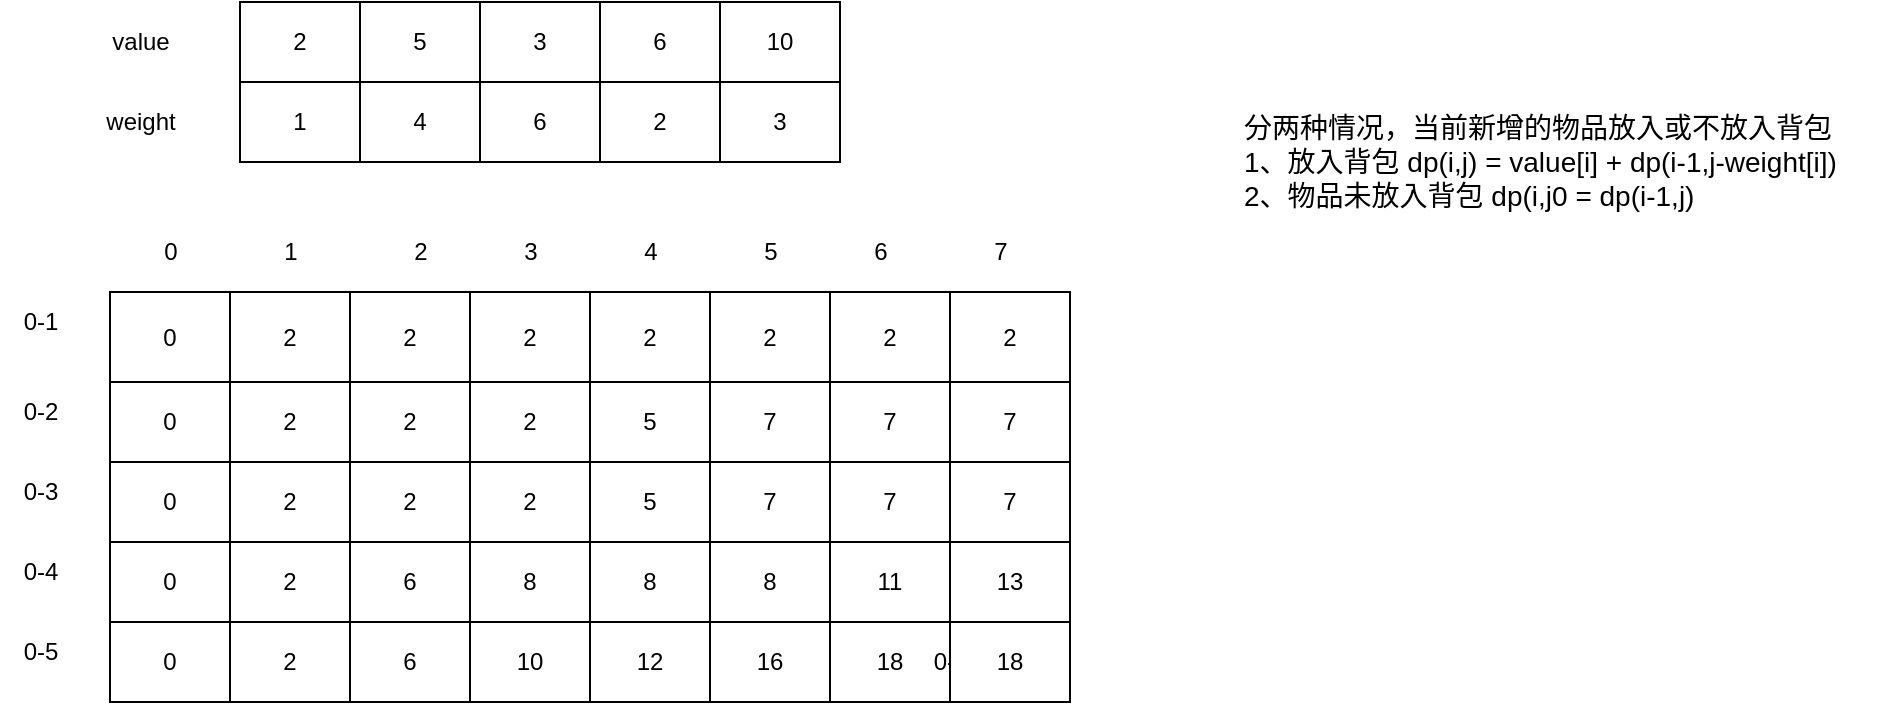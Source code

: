 <mxfile>
    <diagram id="NWHV2WM4giqxLmdS10su" name="Page-1">
        <mxGraphModel dx="1066" dy="779" grid="1" gridSize="10" guides="1" tooltips="1" connect="1" arrows="1" fold="1" page="0" pageScale="1" pageWidth="850" pageHeight="1100" math="0" shadow="0">
            <root>
                <object label="" id="0">
                    <mxCell/>
                </object>
                <mxCell id="1" parent="0"/>
                <mxCell id="2" value="" style="shape=table;startSize=0;container=1;collapsible=0;childLayout=tableLayout;" parent="1" vertex="1">
                    <mxGeometry x="15" y="65" width="420" height="205" as="geometry"/>
                </mxCell>
                <mxCell id="52" value="" style="shape=tableRow;horizontal=0;startSize=0;swimlaneHead=0;swimlaneBody=0;top=0;left=0;bottom=0;right=0;collapsible=0;dropTarget=0;fillColor=none;points=[[0,0.5],[1,0.5]];portConstraint=eastwest;" parent="2" vertex="1">
                    <mxGeometry width="420" height="45" as="geometry"/>
                </mxCell>
                <mxCell id="53" value="0" style="shape=partialRectangle;html=1;whiteSpace=wrap;connectable=0;overflow=hidden;fillColor=none;top=0;left=0;bottom=0;right=0;pointerEvents=1;" parent="52" vertex="1">
                    <mxGeometry width="60" height="45" as="geometry">
                        <mxRectangle width="60" height="45" as="alternateBounds"/>
                    </mxGeometry>
                </mxCell>
                <mxCell id="54" value="2" style="shape=partialRectangle;html=1;whiteSpace=wrap;connectable=0;overflow=hidden;fillColor=none;top=0;left=0;bottom=0;right=0;pointerEvents=1;" parent="52" vertex="1">
                    <mxGeometry x="60" width="60" height="45" as="geometry">
                        <mxRectangle width="60" height="45" as="alternateBounds"/>
                    </mxGeometry>
                </mxCell>
                <mxCell id="55" value="2" style="shape=partialRectangle;html=1;whiteSpace=wrap;connectable=0;overflow=hidden;fillColor=none;top=0;left=0;bottom=0;right=0;pointerEvents=1;" parent="52" vertex="1">
                    <mxGeometry x="120" width="60" height="45" as="geometry">
                        <mxRectangle width="60" height="45" as="alternateBounds"/>
                    </mxGeometry>
                </mxCell>
                <mxCell id="56" value="2" style="shape=partialRectangle;html=1;whiteSpace=wrap;connectable=0;overflow=hidden;fillColor=none;top=0;left=0;bottom=0;right=0;pointerEvents=1;" parent="52" vertex="1">
                    <mxGeometry x="180" width="60" height="45" as="geometry">
                        <mxRectangle width="60" height="45" as="alternateBounds"/>
                    </mxGeometry>
                </mxCell>
                <mxCell id="57" value="2" style="shape=partialRectangle;html=1;whiteSpace=wrap;connectable=0;overflow=hidden;fillColor=none;top=0;left=0;bottom=0;right=0;pointerEvents=1;" parent="52" vertex="1">
                    <mxGeometry x="240" width="60" height="45" as="geometry">
                        <mxRectangle width="60" height="45" as="alternateBounds"/>
                    </mxGeometry>
                </mxCell>
                <mxCell id="58" value="2" style="shape=partialRectangle;html=1;whiteSpace=wrap;connectable=0;overflow=hidden;fillColor=none;top=0;left=0;bottom=0;right=0;pointerEvents=1;" parent="52" vertex="1">
                    <mxGeometry x="300" width="60" height="45" as="geometry">
                        <mxRectangle width="60" height="45" as="alternateBounds"/>
                    </mxGeometry>
                </mxCell>
                <mxCell id="59" value="2" style="shape=partialRectangle;html=1;whiteSpace=wrap;connectable=0;overflow=hidden;fillColor=none;top=0;left=0;bottom=0;right=0;pointerEvents=1;" parent="52" vertex="1">
                    <mxGeometry x="360" width="60" height="45" as="geometry">
                        <mxRectangle width="60" height="45" as="alternateBounds"/>
                    </mxGeometry>
                </mxCell>
                <mxCell id="3" value="" style="shape=tableRow;horizontal=0;startSize=0;swimlaneHead=0;swimlaneBody=0;top=0;left=0;bottom=0;right=0;collapsible=0;dropTarget=0;fillColor=none;points=[[0,0.5],[1,0.5]];portConstraint=eastwest;" parent="2" vertex="1">
                    <mxGeometry y="45" width="420" height="40" as="geometry"/>
                </mxCell>
                <mxCell id="4" value="0" style="shape=partialRectangle;html=1;whiteSpace=wrap;connectable=0;overflow=hidden;fillColor=none;top=0;left=0;bottom=0;right=0;pointerEvents=1;" parent="3" vertex="1">
                    <mxGeometry width="60" height="40" as="geometry">
                        <mxRectangle width="60" height="40" as="alternateBounds"/>
                    </mxGeometry>
                </mxCell>
                <mxCell id="5" value="2" style="shape=partialRectangle;html=1;whiteSpace=wrap;connectable=0;overflow=hidden;fillColor=none;top=0;left=0;bottom=0;right=0;pointerEvents=1;" parent="3" vertex="1">
                    <mxGeometry x="60" width="60" height="40" as="geometry">
                        <mxRectangle width="60" height="40" as="alternateBounds"/>
                    </mxGeometry>
                </mxCell>
                <mxCell id="6" value="2" style="shape=partialRectangle;html=1;whiteSpace=wrap;connectable=0;overflow=hidden;fillColor=none;top=0;left=0;bottom=0;right=0;pointerEvents=1;" parent="3" vertex="1">
                    <mxGeometry x="120" width="60" height="40" as="geometry">
                        <mxRectangle width="60" height="40" as="alternateBounds"/>
                    </mxGeometry>
                </mxCell>
                <mxCell id="7" value="2" style="shape=partialRectangle;html=1;whiteSpace=wrap;connectable=0;overflow=hidden;fillColor=none;top=0;left=0;bottom=0;right=0;pointerEvents=1;" parent="3" vertex="1">
                    <mxGeometry x="180" width="60" height="40" as="geometry">
                        <mxRectangle width="60" height="40" as="alternateBounds"/>
                    </mxGeometry>
                </mxCell>
                <mxCell id="8" value="5" style="shape=partialRectangle;html=1;whiteSpace=wrap;connectable=0;overflow=hidden;fillColor=none;top=0;left=0;bottom=0;right=0;pointerEvents=1;" parent="3" vertex="1">
                    <mxGeometry x="240" width="60" height="40" as="geometry">
                        <mxRectangle width="60" height="40" as="alternateBounds"/>
                    </mxGeometry>
                </mxCell>
                <mxCell id="9" value="7" style="shape=partialRectangle;html=1;whiteSpace=wrap;connectable=0;overflow=hidden;fillColor=none;top=0;left=0;bottom=0;right=0;pointerEvents=1;" parent="3" vertex="1">
                    <mxGeometry x="300" width="60" height="40" as="geometry">
                        <mxRectangle width="60" height="40" as="alternateBounds"/>
                    </mxGeometry>
                </mxCell>
                <mxCell id="10" value="7" style="shape=partialRectangle;html=1;whiteSpace=wrap;connectable=0;overflow=hidden;fillColor=none;top=0;left=0;bottom=0;right=0;pointerEvents=1;" parent="3" vertex="1">
                    <mxGeometry x="360" width="60" height="40" as="geometry">
                        <mxRectangle width="60" height="40" as="alternateBounds"/>
                    </mxGeometry>
                </mxCell>
                <mxCell id="11" value="" style="shape=tableRow;horizontal=0;startSize=0;swimlaneHead=0;swimlaneBody=0;top=0;left=0;bottom=0;right=0;collapsible=0;dropTarget=0;fillColor=none;points=[[0,0.5],[1,0.5]];portConstraint=eastwest;" parent="2" vertex="1">
                    <mxGeometry y="85" width="420" height="40" as="geometry"/>
                </mxCell>
                <mxCell id="12" value="0" style="shape=partialRectangle;html=1;whiteSpace=wrap;connectable=0;overflow=hidden;fillColor=none;top=0;left=0;bottom=0;right=0;pointerEvents=1;" parent="11" vertex="1">
                    <mxGeometry width="60" height="40" as="geometry">
                        <mxRectangle width="60" height="40" as="alternateBounds"/>
                    </mxGeometry>
                </mxCell>
                <mxCell id="13" value="2" style="shape=partialRectangle;html=1;whiteSpace=wrap;connectable=0;overflow=hidden;fillColor=none;top=0;left=0;bottom=0;right=0;pointerEvents=1;" parent="11" vertex="1">
                    <mxGeometry x="60" width="60" height="40" as="geometry">
                        <mxRectangle width="60" height="40" as="alternateBounds"/>
                    </mxGeometry>
                </mxCell>
                <mxCell id="14" value="2" style="shape=partialRectangle;html=1;whiteSpace=wrap;connectable=0;overflow=hidden;fillColor=none;top=0;left=0;bottom=0;right=0;pointerEvents=1;" parent="11" vertex="1">
                    <mxGeometry x="120" width="60" height="40" as="geometry">
                        <mxRectangle width="60" height="40" as="alternateBounds"/>
                    </mxGeometry>
                </mxCell>
                <mxCell id="15" value="2" style="shape=partialRectangle;html=1;whiteSpace=wrap;connectable=0;overflow=hidden;fillColor=none;top=0;left=0;bottom=0;right=0;pointerEvents=1;" parent="11" vertex="1">
                    <mxGeometry x="180" width="60" height="40" as="geometry">
                        <mxRectangle width="60" height="40" as="alternateBounds"/>
                    </mxGeometry>
                </mxCell>
                <mxCell id="16" value="5" style="shape=partialRectangle;html=1;whiteSpace=wrap;connectable=0;overflow=hidden;fillColor=none;top=0;left=0;bottom=0;right=0;pointerEvents=1;" parent="11" vertex="1">
                    <mxGeometry x="240" width="60" height="40" as="geometry">
                        <mxRectangle width="60" height="40" as="alternateBounds"/>
                    </mxGeometry>
                </mxCell>
                <mxCell id="17" value="7" style="shape=partialRectangle;html=1;whiteSpace=wrap;connectable=0;overflow=hidden;fillColor=none;top=0;left=0;bottom=0;right=0;pointerEvents=1;" parent="11" vertex="1">
                    <mxGeometry x="300" width="60" height="40" as="geometry">
                        <mxRectangle width="60" height="40" as="alternateBounds"/>
                    </mxGeometry>
                </mxCell>
                <mxCell id="18" value="7" style="shape=partialRectangle;html=1;whiteSpace=wrap;connectable=0;overflow=hidden;fillColor=none;top=0;left=0;bottom=0;right=0;pointerEvents=1;" parent="11" vertex="1">
                    <mxGeometry x="360" width="60" height="40" as="geometry">
                        <mxRectangle width="60" height="40" as="alternateBounds"/>
                    </mxGeometry>
                </mxCell>
                <mxCell id="19" value="" style="shape=tableRow;horizontal=0;startSize=0;swimlaneHead=0;swimlaneBody=0;top=0;left=0;bottom=0;right=0;collapsible=0;dropTarget=0;fillColor=none;points=[[0,0.5],[1,0.5]];portConstraint=eastwest;" parent="2" vertex="1">
                    <mxGeometry y="125" width="420" height="40" as="geometry"/>
                </mxCell>
                <mxCell id="20" value="0" style="shape=partialRectangle;html=1;whiteSpace=wrap;connectable=0;overflow=hidden;fillColor=none;top=0;left=0;bottom=0;right=0;pointerEvents=1;" parent="19" vertex="1">
                    <mxGeometry width="60" height="40" as="geometry">
                        <mxRectangle width="60" height="40" as="alternateBounds"/>
                    </mxGeometry>
                </mxCell>
                <mxCell id="21" value="2" style="shape=partialRectangle;html=1;whiteSpace=wrap;connectable=0;overflow=hidden;fillColor=none;top=0;left=0;bottom=0;right=0;pointerEvents=1;" parent="19" vertex="1">
                    <mxGeometry x="60" width="60" height="40" as="geometry">
                        <mxRectangle width="60" height="40" as="alternateBounds"/>
                    </mxGeometry>
                </mxCell>
                <mxCell id="22" value="6" style="shape=partialRectangle;html=1;whiteSpace=wrap;connectable=0;overflow=hidden;fillColor=none;top=0;left=0;bottom=0;right=0;pointerEvents=1;" parent="19" vertex="1">
                    <mxGeometry x="120" width="60" height="40" as="geometry">
                        <mxRectangle width="60" height="40" as="alternateBounds"/>
                    </mxGeometry>
                </mxCell>
                <mxCell id="23" value="8" style="shape=partialRectangle;html=1;whiteSpace=wrap;connectable=0;overflow=hidden;fillColor=none;top=0;left=0;bottom=0;right=0;pointerEvents=1;" parent="19" vertex="1">
                    <mxGeometry x="180" width="60" height="40" as="geometry">
                        <mxRectangle width="60" height="40" as="alternateBounds"/>
                    </mxGeometry>
                </mxCell>
                <mxCell id="24" value="8" style="shape=partialRectangle;html=1;whiteSpace=wrap;connectable=0;overflow=hidden;fillColor=none;top=0;left=0;bottom=0;right=0;pointerEvents=1;" parent="19" vertex="1">
                    <mxGeometry x="240" width="60" height="40" as="geometry">
                        <mxRectangle width="60" height="40" as="alternateBounds"/>
                    </mxGeometry>
                </mxCell>
                <mxCell id="25" value="8" style="shape=partialRectangle;html=1;whiteSpace=wrap;connectable=0;overflow=hidden;fillColor=none;top=0;left=0;bottom=0;right=0;pointerEvents=1;" parent="19" vertex="1">
                    <mxGeometry x="300" width="60" height="40" as="geometry">
                        <mxRectangle width="60" height="40" as="alternateBounds"/>
                    </mxGeometry>
                </mxCell>
                <mxCell id="26" value="11" style="shape=partialRectangle;html=1;whiteSpace=wrap;connectable=0;overflow=hidden;fillColor=none;top=0;left=0;bottom=0;right=0;pointerEvents=1;" parent="19" vertex="1">
                    <mxGeometry x="360" width="60" height="40" as="geometry">
                        <mxRectangle width="60" height="40" as="alternateBounds"/>
                    </mxGeometry>
                </mxCell>
                <mxCell id="27" value="" style="shape=tableRow;horizontal=0;startSize=0;swimlaneHead=0;swimlaneBody=0;top=0;left=0;bottom=0;right=0;collapsible=0;dropTarget=0;fillColor=none;points=[[0,0.5],[1,0.5]];portConstraint=eastwest;" parent="2" vertex="1">
                    <mxGeometry y="165" width="420" height="40" as="geometry"/>
                </mxCell>
                <mxCell id="28" value="0" style="shape=partialRectangle;html=1;whiteSpace=wrap;connectable=0;overflow=hidden;fillColor=none;top=0;left=0;bottom=0;right=0;pointerEvents=1;" parent="27" vertex="1">
                    <mxGeometry width="60" height="40" as="geometry">
                        <mxRectangle width="60" height="40" as="alternateBounds"/>
                    </mxGeometry>
                </mxCell>
                <mxCell id="29" value="2" style="shape=partialRectangle;html=1;whiteSpace=wrap;connectable=0;overflow=hidden;fillColor=none;top=0;left=0;bottom=0;right=0;pointerEvents=1;" parent="27" vertex="1">
                    <mxGeometry x="60" width="60" height="40" as="geometry">
                        <mxRectangle width="60" height="40" as="alternateBounds"/>
                    </mxGeometry>
                </mxCell>
                <mxCell id="30" value="6" style="shape=partialRectangle;html=1;whiteSpace=wrap;connectable=0;overflow=hidden;fillColor=none;top=0;left=0;bottom=0;right=0;pointerEvents=1;" parent="27" vertex="1">
                    <mxGeometry x="120" width="60" height="40" as="geometry">
                        <mxRectangle width="60" height="40" as="alternateBounds"/>
                    </mxGeometry>
                </mxCell>
                <mxCell id="31" value="10" style="shape=partialRectangle;html=1;whiteSpace=wrap;connectable=0;overflow=hidden;fillColor=none;top=0;left=0;bottom=0;right=0;pointerEvents=1;" parent="27" vertex="1">
                    <mxGeometry x="180" width="60" height="40" as="geometry">
                        <mxRectangle width="60" height="40" as="alternateBounds"/>
                    </mxGeometry>
                </mxCell>
                <mxCell id="32" value="12" style="shape=partialRectangle;html=1;whiteSpace=wrap;connectable=0;overflow=hidden;fillColor=none;top=0;left=0;bottom=0;right=0;pointerEvents=1;" parent="27" vertex="1">
                    <mxGeometry x="240" width="60" height="40" as="geometry">
                        <mxRectangle width="60" height="40" as="alternateBounds"/>
                    </mxGeometry>
                </mxCell>
                <mxCell id="33" value="16" style="shape=partialRectangle;html=1;whiteSpace=wrap;connectable=0;overflow=hidden;fillColor=none;top=0;left=0;bottom=0;right=0;pointerEvents=1;" parent="27" vertex="1">
                    <mxGeometry x="300" width="60" height="40" as="geometry">
                        <mxRectangle width="60" height="40" as="alternateBounds"/>
                    </mxGeometry>
                </mxCell>
                <mxCell id="34" value="18" style="shape=partialRectangle;html=1;whiteSpace=wrap;connectable=0;overflow=hidden;fillColor=none;top=0;left=0;bottom=0;right=0;pointerEvents=1;" parent="27" vertex="1">
                    <mxGeometry x="360" width="60" height="40" as="geometry">
                        <mxRectangle width="60" height="40" as="alternateBounds"/>
                    </mxGeometry>
                </mxCell>
                <mxCell id="62" value="0-1" style="text;html=1;align=center;verticalAlign=middle;resizable=0;points=[];autosize=1;strokeColor=none;fillColor=none;" parent="27" vertex="1">
                    <mxGeometry x="420" width="NaN" height="40" as="geometry">
                        <mxRectangle width="NaN" height="40" as="alternateBounds"/>
                    </mxGeometry>
                </mxCell>
                <mxCell id="43" value="0" style="text;html=1;align=center;verticalAlign=middle;resizable=0;points=[];autosize=1;strokeColor=none;fillColor=none;" parent="1" vertex="1">
                    <mxGeometry x="30" y="30" width="30" height="30" as="geometry"/>
                </mxCell>
                <mxCell id="44" value="1" style="text;html=1;align=center;verticalAlign=middle;resizable=0;points=[];autosize=1;strokeColor=none;fillColor=none;" parent="1" vertex="1">
                    <mxGeometry x="90" y="30" width="30" height="30" as="geometry"/>
                </mxCell>
                <mxCell id="45" value="2" style="text;html=1;align=center;verticalAlign=middle;resizable=0;points=[];autosize=1;strokeColor=none;fillColor=none;" parent="1" vertex="1">
                    <mxGeometry x="155" y="30" width="30" height="30" as="geometry"/>
                </mxCell>
                <mxCell id="46" value="3" style="text;html=1;align=center;verticalAlign=middle;resizable=0;points=[];autosize=1;strokeColor=none;fillColor=none;" parent="1" vertex="1">
                    <mxGeometry x="210" y="30" width="30" height="30" as="geometry"/>
                </mxCell>
                <mxCell id="48" value="5" style="text;html=1;align=center;verticalAlign=middle;resizable=0;points=[];autosize=1;strokeColor=none;fillColor=none;" parent="1" vertex="1">
                    <mxGeometry x="330" y="30" width="30" height="30" as="geometry"/>
                </mxCell>
                <mxCell id="49" value="6" style="text;html=1;align=center;verticalAlign=middle;resizable=0;points=[];autosize=1;strokeColor=none;fillColor=none;" parent="1" vertex="1">
                    <mxGeometry x="385" y="30" width="30" height="30" as="geometry"/>
                </mxCell>
                <mxCell id="50" value="4" style="text;html=1;align=center;verticalAlign=middle;resizable=0;points=[];autosize=1;strokeColor=none;fillColor=none;" parent="1" vertex="1">
                    <mxGeometry x="270" y="30" width="30" height="30" as="geometry"/>
                </mxCell>
                <mxCell id="61" value="0-1" style="text;html=1;align=center;verticalAlign=middle;resizable=0;points=[];autosize=1;strokeColor=none;fillColor=none;" parent="1" vertex="1">
                    <mxGeometry x="-40" y="65" width="40" height="30" as="geometry"/>
                </mxCell>
                <mxCell id="64" value="0-2" style="text;html=1;align=center;verticalAlign=middle;resizable=0;points=[];autosize=1;strokeColor=none;fillColor=none;" parent="1" vertex="1">
                    <mxGeometry x="-40" y="110" width="40" height="30" as="geometry"/>
                </mxCell>
                <mxCell id="65" value="0-3" style="text;html=1;align=center;verticalAlign=middle;resizable=0;points=[];autosize=1;strokeColor=none;fillColor=none;" parent="1" vertex="1">
                    <mxGeometry x="-40" y="150" width="40" height="30" as="geometry"/>
                </mxCell>
                <mxCell id="66" value="0-4" style="text;html=1;align=center;verticalAlign=middle;resizable=0;points=[];autosize=1;strokeColor=none;fillColor=none;" parent="1" vertex="1">
                    <mxGeometry x="-40" y="190" width="40" height="30" as="geometry"/>
                </mxCell>
                <mxCell id="67" value="0-5" style="text;html=1;align=center;verticalAlign=middle;resizable=0;points=[];autosize=1;strokeColor=none;fillColor=none;" parent="1" vertex="1">
                    <mxGeometry x="-40" y="230" width="40" height="30" as="geometry"/>
                </mxCell>
                <mxCell id="68" value="" style="shape=table;startSize=0;container=1;collapsible=0;childLayout=tableLayout;" parent="1" vertex="1">
                    <mxGeometry x="80" y="-80" width="300" height="80" as="geometry"/>
                </mxCell>
                <mxCell id="69" value="" style="shape=tableRow;horizontal=0;startSize=0;swimlaneHead=0;swimlaneBody=0;top=0;left=0;bottom=0;right=0;collapsible=0;dropTarget=0;fillColor=none;points=[[0,0.5],[1,0.5]];portConstraint=eastwest;" parent="68" vertex="1">
                    <mxGeometry width="300" height="40" as="geometry"/>
                </mxCell>
                <mxCell id="70" value="2" style="shape=partialRectangle;html=1;whiteSpace=wrap;connectable=0;overflow=hidden;fillColor=none;top=0;left=0;bottom=0;right=0;pointerEvents=1;" parent="69" vertex="1">
                    <mxGeometry width="60" height="40" as="geometry">
                        <mxRectangle width="60" height="40" as="alternateBounds"/>
                    </mxGeometry>
                </mxCell>
                <mxCell id="71" value="5" style="shape=partialRectangle;html=1;whiteSpace=wrap;connectable=0;overflow=hidden;fillColor=none;top=0;left=0;bottom=0;right=0;pointerEvents=1;" parent="69" vertex="1">
                    <mxGeometry x="60" width="60" height="40" as="geometry">
                        <mxRectangle width="60" height="40" as="alternateBounds"/>
                    </mxGeometry>
                </mxCell>
                <mxCell id="72" value="3" style="shape=partialRectangle;html=1;whiteSpace=wrap;connectable=0;overflow=hidden;fillColor=none;top=0;left=0;bottom=0;right=0;pointerEvents=1;" parent="69" vertex="1">
                    <mxGeometry x="120" width="60" height="40" as="geometry">
                        <mxRectangle width="60" height="40" as="alternateBounds"/>
                    </mxGeometry>
                </mxCell>
                <mxCell id="73" value="6" style="shape=partialRectangle;html=1;whiteSpace=wrap;connectable=0;overflow=hidden;fillColor=none;top=0;left=0;bottom=0;right=0;pointerEvents=1;" parent="69" vertex="1">
                    <mxGeometry x="180" width="60" height="40" as="geometry">
                        <mxRectangle width="60" height="40" as="alternateBounds"/>
                    </mxGeometry>
                </mxCell>
                <mxCell id="74" value="10" style="shape=partialRectangle;html=1;whiteSpace=wrap;connectable=0;overflow=hidden;fillColor=none;top=0;left=0;bottom=0;right=0;pointerEvents=1;" parent="69" vertex="1">
                    <mxGeometry x="240" width="60" height="40" as="geometry">
                        <mxRectangle width="60" height="40" as="alternateBounds"/>
                    </mxGeometry>
                </mxCell>
                <mxCell id="75" value="" style="shape=tableRow;horizontal=0;startSize=0;swimlaneHead=0;swimlaneBody=0;top=0;left=0;bottom=0;right=0;collapsible=0;dropTarget=0;fillColor=none;points=[[0,0.5],[1,0.5]];portConstraint=eastwest;" parent="68" vertex="1">
                    <mxGeometry y="40" width="300" height="40" as="geometry"/>
                </mxCell>
                <mxCell id="76" value="1" style="shape=partialRectangle;html=1;whiteSpace=wrap;connectable=0;overflow=hidden;fillColor=none;top=0;left=0;bottom=0;right=0;pointerEvents=1;" parent="75" vertex="1">
                    <mxGeometry width="60" height="40" as="geometry">
                        <mxRectangle width="60" height="40" as="alternateBounds"/>
                    </mxGeometry>
                </mxCell>
                <mxCell id="77" value="4" style="shape=partialRectangle;html=1;whiteSpace=wrap;connectable=0;overflow=hidden;fillColor=none;top=0;left=0;bottom=0;right=0;pointerEvents=1;" parent="75" vertex="1">
                    <mxGeometry x="60" width="60" height="40" as="geometry">
                        <mxRectangle width="60" height="40" as="alternateBounds"/>
                    </mxGeometry>
                </mxCell>
                <mxCell id="78" value="6" style="shape=partialRectangle;html=1;whiteSpace=wrap;connectable=0;overflow=hidden;fillColor=none;top=0;left=0;bottom=0;right=0;pointerEvents=1;" parent="75" vertex="1">
                    <mxGeometry x="120" width="60" height="40" as="geometry">
                        <mxRectangle width="60" height="40" as="alternateBounds"/>
                    </mxGeometry>
                </mxCell>
                <mxCell id="79" value="2" style="shape=partialRectangle;html=1;whiteSpace=wrap;connectable=0;overflow=hidden;fillColor=none;top=0;left=0;bottom=0;right=0;pointerEvents=1;" parent="75" vertex="1">
                    <mxGeometry x="180" width="60" height="40" as="geometry">
                        <mxRectangle width="60" height="40" as="alternateBounds"/>
                    </mxGeometry>
                </mxCell>
                <mxCell id="80" value="3" style="shape=partialRectangle;html=1;whiteSpace=wrap;connectable=0;overflow=hidden;fillColor=none;top=0;left=0;bottom=0;right=0;pointerEvents=1;" parent="75" vertex="1">
                    <mxGeometry x="240" width="60" height="40" as="geometry">
                        <mxRectangle width="60" height="40" as="alternateBounds"/>
                    </mxGeometry>
                </mxCell>
                <mxCell id="81" value="value&lt;br&gt;" style="text;html=1;align=center;verticalAlign=middle;resizable=0;points=[];autosize=1;strokeColor=none;fillColor=none;" parent="1" vertex="1">
                    <mxGeometry x="5" y="-75" width="50" height="30" as="geometry"/>
                </mxCell>
                <mxCell id="82" value="weight&lt;br&gt;" style="text;html=1;align=center;verticalAlign=middle;resizable=0;points=[];autosize=1;strokeColor=none;fillColor=none;" parent="1" vertex="1">
                    <mxGeometry y="-35" width="60" height="30" as="geometry"/>
                </mxCell>
                <mxCell id="84" value="分两种情况，当前新增的物品放入或不放入背包&lt;br style=&quot;font-size: 14px;&quot;&gt;1、放入背包 dp(i,j) = value[i] + dp(i-1,j-weight[i])&lt;br style=&quot;font-size: 14px;&quot;&gt;2、物品未放入背包 dp(i,j0 = dp(i-1,j)" style="text;html=1;align=left;verticalAlign=middle;resizable=0;points=[];autosize=1;strokeColor=none;fillColor=none;fontSize=14;" parent="1" vertex="1">
                    <mxGeometry x="580" y="-30" width="320" height="60" as="geometry"/>
                </mxCell>
                <mxCell id="104" value="" style="shape=table;startSize=0;container=1;collapsible=0;childLayout=tableLayout;" vertex="1" parent="1">
                    <mxGeometry x="435" y="65" width="60" height="205" as="geometry"/>
                </mxCell>
                <mxCell id="105" value="" style="shape=tableRow;horizontal=0;startSize=0;swimlaneHead=0;swimlaneBody=0;top=0;left=0;bottom=0;right=0;collapsible=0;dropTarget=0;fillColor=none;points=[[0,0.5],[1,0.5]];portConstraint=eastwest;" vertex="1" parent="104">
                    <mxGeometry width="60" height="45" as="geometry"/>
                </mxCell>
                <mxCell id="106" value="2" style="shape=partialRectangle;html=1;whiteSpace=wrap;connectable=0;overflow=hidden;fillColor=none;top=0;left=0;bottom=0;right=0;pointerEvents=1;" vertex="1" parent="105">
                    <mxGeometry width="60" height="45" as="geometry">
                        <mxRectangle width="60" height="45" as="alternateBounds"/>
                    </mxGeometry>
                </mxCell>
                <mxCell id="107" value="" style="shape=tableRow;horizontal=0;startSize=0;swimlaneHead=0;swimlaneBody=0;top=0;left=0;bottom=0;right=0;collapsible=0;dropTarget=0;fillColor=none;points=[[0,0.5],[1,0.5]];portConstraint=eastwest;" vertex="1" parent="104">
                    <mxGeometry y="45" width="60" height="40" as="geometry"/>
                </mxCell>
                <mxCell id="108" value="7" style="shape=partialRectangle;html=1;whiteSpace=wrap;connectable=0;overflow=hidden;fillColor=none;top=0;left=0;bottom=0;right=0;pointerEvents=1;" vertex="1" parent="107">
                    <mxGeometry width="60" height="40" as="geometry">
                        <mxRectangle width="60" height="40" as="alternateBounds"/>
                    </mxGeometry>
                </mxCell>
                <mxCell id="109" value="" style="shape=tableRow;horizontal=0;startSize=0;swimlaneHead=0;swimlaneBody=0;top=0;left=0;bottom=0;right=0;collapsible=0;dropTarget=0;fillColor=none;points=[[0,0.5],[1,0.5]];portConstraint=eastwest;" vertex="1" parent="104">
                    <mxGeometry y="85" width="60" height="40" as="geometry"/>
                </mxCell>
                <mxCell id="110" value="7" style="shape=partialRectangle;html=1;whiteSpace=wrap;connectable=0;overflow=hidden;fillColor=none;top=0;left=0;bottom=0;right=0;pointerEvents=1;" vertex="1" parent="109">
                    <mxGeometry width="60" height="40" as="geometry">
                        <mxRectangle width="60" height="40" as="alternateBounds"/>
                    </mxGeometry>
                </mxCell>
                <mxCell id="111" value="" style="shape=tableRow;horizontal=0;startSize=0;swimlaneHead=0;swimlaneBody=0;top=0;left=0;bottom=0;right=0;collapsible=0;dropTarget=0;fillColor=none;points=[[0,0.5],[1,0.5]];portConstraint=eastwest;" vertex="1" parent="104">
                    <mxGeometry y="125" width="60" height="40" as="geometry"/>
                </mxCell>
                <mxCell id="112" value="13" style="shape=partialRectangle;html=1;whiteSpace=wrap;connectable=0;overflow=hidden;fillColor=none;top=0;left=0;bottom=0;right=0;pointerEvents=1;" vertex="1" parent="111">
                    <mxGeometry width="60" height="40" as="geometry">
                        <mxRectangle width="60" height="40" as="alternateBounds"/>
                    </mxGeometry>
                </mxCell>
                <mxCell id="113" value="" style="shape=tableRow;horizontal=0;startSize=0;swimlaneHead=0;swimlaneBody=0;top=0;left=0;bottom=0;right=0;collapsible=0;dropTarget=0;fillColor=none;points=[[0,0.5],[1,0.5]];portConstraint=eastwest;" vertex="1" parent="104">
                    <mxGeometry y="165" width="60" height="40" as="geometry"/>
                </mxCell>
                <mxCell id="114" value="18" style="shape=partialRectangle;html=1;whiteSpace=wrap;connectable=0;overflow=hidden;fillColor=none;top=0;left=0;bottom=0;right=0;pointerEvents=1;" vertex="1" parent="113">
                    <mxGeometry width="60" height="40" as="geometry">
                        <mxRectangle width="60" height="40" as="alternateBounds"/>
                    </mxGeometry>
                </mxCell>
                <mxCell id="115" value="7" style="text;html=1;align=center;verticalAlign=middle;resizable=0;points=[];autosize=1;strokeColor=none;fillColor=none;" vertex="1" parent="1">
                    <mxGeometry x="445" y="30" width="30" height="30" as="geometry"/>
                </mxCell>
            </root>
        </mxGraphModel>
    </diagram>
</mxfile>